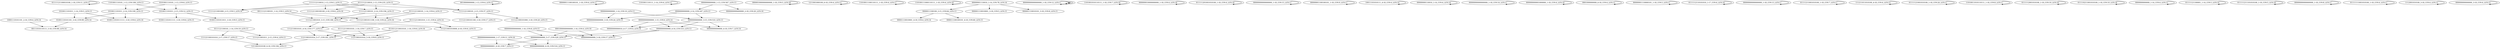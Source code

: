 digraph G {
    "01111121100010100_1-18_COV:11_LEN:17" -> "01111121100010100_1-18_COV:11_LEN:17";
    "1010011101011_2-14_COV:100_LEN:13" -> "0100111010111111_3-18_COV:6_LEN:16";
    "1010011101011_2-14_COV:100_LEN:13" -> "01001110101101_3-16_COV:99_LEN:14";
    "0111121100101_1-14_COV:19_LEN:13" -> "111121100101010_2-17_COV:17_LEN:15";
    "0111121100101_1-14_COV:19_LEN:13" -> "1111211001011_2-15_COV:4_LEN:13";
    "0010000000000_1-13_COV:4_LEN:13" -> "0010000000000_1-13_COV:4_LEN:13";
    "1111121100101_2-15_COV:37_LEN:13" -> "111121100101000_3-18_COV:20_LEN:15";
    "1111121100101_2-15_COV:37_LEN:13" -> "111121100101100_3-18_COV:17_LEN:15";
    "00000011100100101_1-18_COV:4_LEN:17" -> "00000011100100101_1-18_COV:4_LEN:17";
    "1101001110111_1-14_COV:4_LEN:13" -> "1101001110111_1-14_COV:4_LEN:13";
    "0000000000000_5-17_COV:529_LEN:13" -> "0000000000001_6-18_COV:7_LEN:13";
    "0000000000000_5-17_COV:529_LEN:13" -> "0000000000000_6-18_COV:516_LEN:13";
    "00000000000000_1-15_COV:6_LEN:14" -> "00000000000000_4-18_COV:7_LEN:14";
    "00000000000000_1-15_COV:6_LEN:14" -> "0000000000000_4-16_COV:533_LEN:13";
    "00000000000000_1-15_COV:6_LEN:14" -> "00000000000010_4-17_COV:4_LEN:14";
    "1111112110010_1-13_COV:5_LEN:13" -> "1111121100101_2-15_COV:37_LEN:13";
    "1111112110010_1-13_COV:5_LEN:13" -> "1111121100101_2-14_COV:194_LEN:13";
    "1111112110010_1-13_COV:5_LEN:13" -> "11111211001000_2-15_COV:5_LEN:14";
    "1111112110010_1-13_COV:5_LEN:13" -> "1111121100100100_2-18_COV:6_LEN:16";
    "000001000000000000_1-18_COV:5_LEN:18" -> "000001000000000000_1-18_COV:5_LEN:18";
    "0110112110010101_1-16_COV:6_LEN:16" -> "1121100101010_5-17_COV:181_LEN:13";
    "0110112110010101_1-16_COV:6_LEN:16" -> "1121100101010_5-18_COV:9_LEN:13";
    "1211001000100_6-18_COV:4_LEN:13" -> "1211001000100_6-18_COV:4_LEN:13";
    "11010011100110111_1-18_COV:4_LEN:17" -> "11010011100110111_1-18_COV:4_LEN:17";
    "110100111000110111_1-18_COV:4_LEN:18" -> "110100111000110111_1-18_COV:4_LEN:18";
    "1101001110101_1-13_COV:106_LEN:13" -> "1010011101011_2-14_COV:100_LEN:13";
    "1101001110101_1-13_COV:106_LEN:13" -> "1010011101011_2-15_COV:12_LEN:13";
    "0000011100100_3-15_COV:64_LEN:13" -> "00001110010001_4-18_COV:4_LEN:14";
    "0000011100100_3-15_COV:64_LEN:13" -> "000011100100101_4-18_COV:60_LEN:15";
    "1111121100101_2-14_COV:194_LEN:13" -> "1111211001011100_3-18_COV:22_LEN:16";
    "1111121100101_2-14_COV:194_LEN:13" -> "1111211001010_3-15_COV:180_LEN:13";
    "00000000000000000_1-18_COV:12_LEN:17" -> "00000000000000000_1-18_COV:12_LEN:17";
    "1121100101010_5-17_COV:181_LEN:13" -> "1211001010100_6-18_COV:194_LEN:13";
    "1101001010110111_1-18_COV:7_LEN:16" -> "1101001010110111_1-18_COV:7_LEN:16";
    "000000010000000000_1-18_COV:4_LEN:18" -> "000000010000000000_1-18_COV:4_LEN:18";
    "1010011101011_2-15_COV:12_LEN:13" -> "010011101011011_3-18_COV:5_LEN:15";
    "1010011101011_2-15_COV:12_LEN:13" -> "010011101011111_3-18_COV:6_LEN:15";
    "011111201001010100_1-18_COV:4_LEN:18" -> "011111201001010100_1-18_COV:4_LEN:18";
    "0000000000000_3-15_COV:533_LEN:13" -> "00000000000000_4-18_COV:7_LEN:14";
    "0000000000000_3-15_COV:533_LEN:13" -> "0000000000000_4-16_COV:533_LEN:13";
    "0000000000000_3-15_COV:533_LEN:13" -> "00000000000010_4-17_COV:4_LEN:14";
    "0101001110101_1-13_COV:6_LEN:13" -> "1010011101011_2-14_COV:100_LEN:13";
    "0101001110101_1-13_COV:6_LEN:13" -> "1010011101011_2-15_COV:12_LEN:13";
    "00000000000000000_1-18_COV:15_LEN:17" -> "00000000000000000_1-18_COV:15_LEN:17";
    "00000000000000000_1-18_COV:12_LEN:17" -> "00000000000000000_1-18_COV:12_LEN:17";
    "111121100101010_2-17_COV:17_LEN:15" -> "1211001010100_6-18_COV:194_LEN:13";
    "00000001100100101_1-18_COV:9_LEN:17" -> "00000001100100101_1-18_COV:9_LEN:17";
    "1112110010101_4-16_COV:177_LEN:13" -> "1121100101010_5-17_COV:181_LEN:13";
    "1112110010101_4-16_COV:177_LEN:13" -> "1121100101010_5-18_COV:9_LEN:13";
    "10011101010111_4-18_COV:4_LEN:14" -> "10011101010111_4-18_COV:4_LEN:14";
    "00000000110010_1-14_COV:4_LEN:14" -> "00000000110010_1-14_COV:4_LEN:14";
    "01001110101101_3-16_COV:99_LEN:14" -> "00111010110111_5-18_COV:98_LEN:14";
    "00000000000000000_1-18_COV:14_LEN:17" -> "00000000000000000_1-18_COV:14_LEN:17";
    "000000000001000000_1-18_COV:4_LEN:18" -> "000000000001000000_1-18_COV:4_LEN:18";
    "10001110101101_2-16_COV:4_LEN:14" -> "00111010110111_5-18_COV:98_LEN:14";
    "0000000000000_4-16_COV:533_LEN:13" -> "0000000000000_5-17_COV:529_LEN:13";
    "0000000000000_4-16_COV:533_LEN:13" -> "0000000000000_5-18_COV:17_LEN:13";
    "0001000000000_6-18_COV:4_LEN:13" -> "0001000000000_6-18_COV:4_LEN:13";
    "00000001110000101_1-18_COV:5_LEN:17" -> "00000001110000101_1-18_COV:5_LEN:17";
    "0111112110101010_1-17_COV:4_LEN:16" -> "0111112110101010_1-17_COV:4_LEN:16";
    "00000000000000000_1-18_COV:13_LEN:17" -> "00000000000000000_1-18_COV:13_LEN:17";
    "1010011101011_1-14_COV:5_LEN:13" -> "0100111010111111_3-18_COV:6_LEN:16";
    "1010011101011_1-14_COV:5_LEN:13" -> "01001110101101_3-16_COV:99_LEN:14";
    "00111121100101_1-14_COV:5_LEN:14" -> "1111211001011100_3-18_COV:22_LEN:16";
    "00111121100101_1-14_COV:5_LEN:14" -> "1111211001010_3-15_COV:180_LEN:13";
    "00000000000000000_1-18_COV:12_LEN:17" -> "00000000000000000_1-18_COV:12_LEN:17";
    "01111211001010100_1-18_COV:7_LEN:17" -> "01111211001010100_1-18_COV:7_LEN:17";
    "111211011010100_4-18_COV:4_LEN:15" -> "111211011010100_4-18_COV:4_LEN:15";
    "000000000000000_1-16_COV:8_LEN:15" -> "0000000000000_5-17_COV:529_LEN:13";
    "000000000000000_1-16_COV:8_LEN:15" -> "0000000000000_5-18_COV:17_LEN:13";
    "0000000000000_1-14_COV:10_LEN:13" -> "0000000000000_3-15_COV:533_LEN:13";
    "0000000000000_1-14_COV:10_LEN:13" -> "000000000000000_3-18_COV:24_LEN:15";
    "011112110010101_1-16_COV:7_LEN:15" -> "1121100101010_5-17_COV:181_LEN:13";
    "011112110010101_1-16_COV:7_LEN:15" -> "1121100101010_5-18_COV:9_LEN:13";
    "01111121001010100_1-18_COV:24_LEN:17" -> "01111121001010100_1-18_COV:24_LEN:17";
    "11010011010110111_1-18_COV:8_LEN:17" -> "11010011010110111_1-18_COV:8_LEN:17";
    "0111112110010_1-13_COV:235_LEN:13" -> "1111121100101_2-15_COV:37_LEN:13";
    "0111112110010_1-13_COV:235_LEN:13" -> "1111121100101_2-14_COV:194_LEN:13";
    "0111112110010_1-13_COV:235_LEN:13" -> "11111211001000_2-15_COV:5_LEN:14";
    "0111112110010_1-13_COV:235_LEN:13" -> "1111121100100100_2-18_COV:6_LEN:16";
    "0111112001010100_1-18_COV:10_LEN:16" -> "0111112001010100_1-18_COV:10_LEN:16";
    "011110211001010100_1-18_COV:10_LEN:18" -> "011110211001010100_1-18_COV:10_LEN:18";
    "00000001110010_1-14_COV:78_LEN:14" -> "0000011100100_3-15_COV:64_LEN:13";
    "00000001110010_1-14_COV:78_LEN:14" -> "000001110010001_3-18_COV:5_LEN:15";
    "00000001110010_1-14_COV:78_LEN:14" -> "000001110010101_3-18_COV:8_LEN:15";
    "0111121100101_1-14_COV:4_LEN:13" -> "1111211001011100_3-18_COV:22_LEN:16";
    "0111121100101_1-14_COV:4_LEN:13" -> "1111211001010_3-15_COV:180_LEN:13";
    "0000000000000_1-13_COV:567_LEN:13" -> "0000000000000000_2-18_COV:20_LEN:16";
    "0000000000000_1-13_COV:567_LEN:13" -> "0000000000000_2-14_COV:547_LEN:13";
    "0000000000000_1-14_COV:4_LEN:13" -> "0000000000000_1-14_COV:4_LEN:13";
    "01111211001010_1-15_COV:4_LEN:14" -> "1112110010101_4-16_COV:177_LEN:13";
    "01111211001010_1-15_COV:4_LEN:14" -> "111211001010000_4-18_COV:6_LEN:15";
    "01111121100001_1-14_COV:5_LEN:14" -> "01111121100001_1-14_COV:5_LEN:14";
    "011111211101010100_1-18_COV:5_LEN:18" -> "011111211101010100_1-18_COV:5_LEN:18";
    "00000000000000000_1-18_COV:8_LEN:17" -> "00000000000000000_1-18_COV:8_LEN:17";
    "0000000000000000_1-17_COV:11_LEN:16" -> "0000000000001_6-18_COV:7_LEN:13";
    "0000000000000000_1-17_COV:11_LEN:16" -> "0000000000000_6-18_COV:516_LEN:13";
    "01111111001010100_1-18_COV:4_LEN:17" -> "01111111001010100_1-18_COV:4_LEN:17";
    "0000000000000_2-14_COV:547_LEN:13" -> "0000000000000_3-15_COV:533_LEN:13";
    "0000000000000_2-14_COV:547_LEN:13" -> "000000000000000_3-18_COV:24_LEN:15";
    "1112001010100_3-18_COV:4_LEN:13" -> "1112001010100_3-18_COV:4_LEN:13";
    "000000000000000_3-18_COV:4_LEN:15" -> "000000000000000_3-18_COV:4_LEN:15";
    "0001000000000000_1-16_COV:4_LEN:16" -> "0000000000000_5-17_COV:529_LEN:13";
    "0001000000000000_1-16_COV:4_LEN:16" -> "0000000000000_5-18_COV:17_LEN:13";
    "1111211001010_3-15_COV:180_LEN:13" -> "1112110010101_4-16_COV:177_LEN:13";
    "1111211001010_3-15_COV:180_LEN:13" -> "111211001010000_4-18_COV:6_LEN:15";
}
